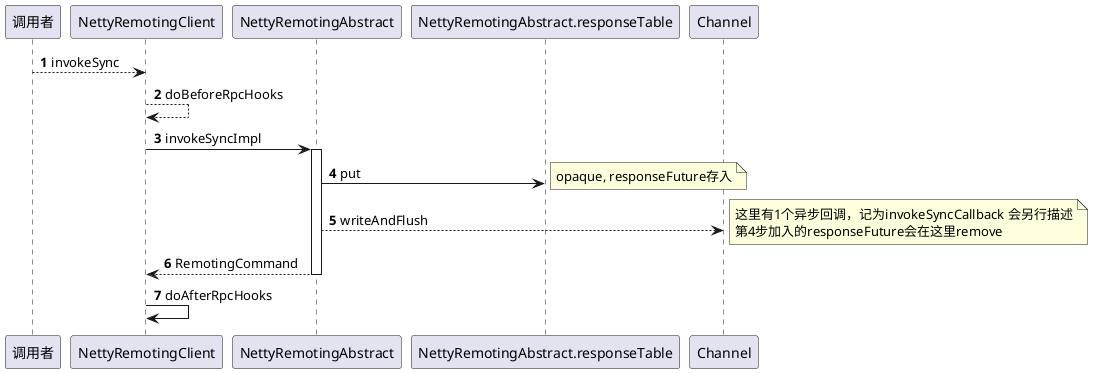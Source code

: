 @startuml
autonumber
调用者 --> NettyRemotingClient: invokeSync
NettyRemotingClient-->NettyRemotingClient:doBeforeRpcHooks
NettyRemotingClient->NettyRemotingAbstract:invokeSyncImpl
activate NettyRemotingAbstract
NettyRemotingAbstract->NettyRemotingAbstract.responseTable:put
note right: opaque, responseFuture存入
 NettyRemotingAbstract-->Channel:writeAndFlush
note right
这里有1个异步回调，记为invokeSyncCallback 会另行描述
第4步加入的responseFuture会在这里remove
end note
return RemotingCommand
NettyRemotingClient->NettyRemotingClient:doAfterRpcHooks
'operationComplete
@enduml